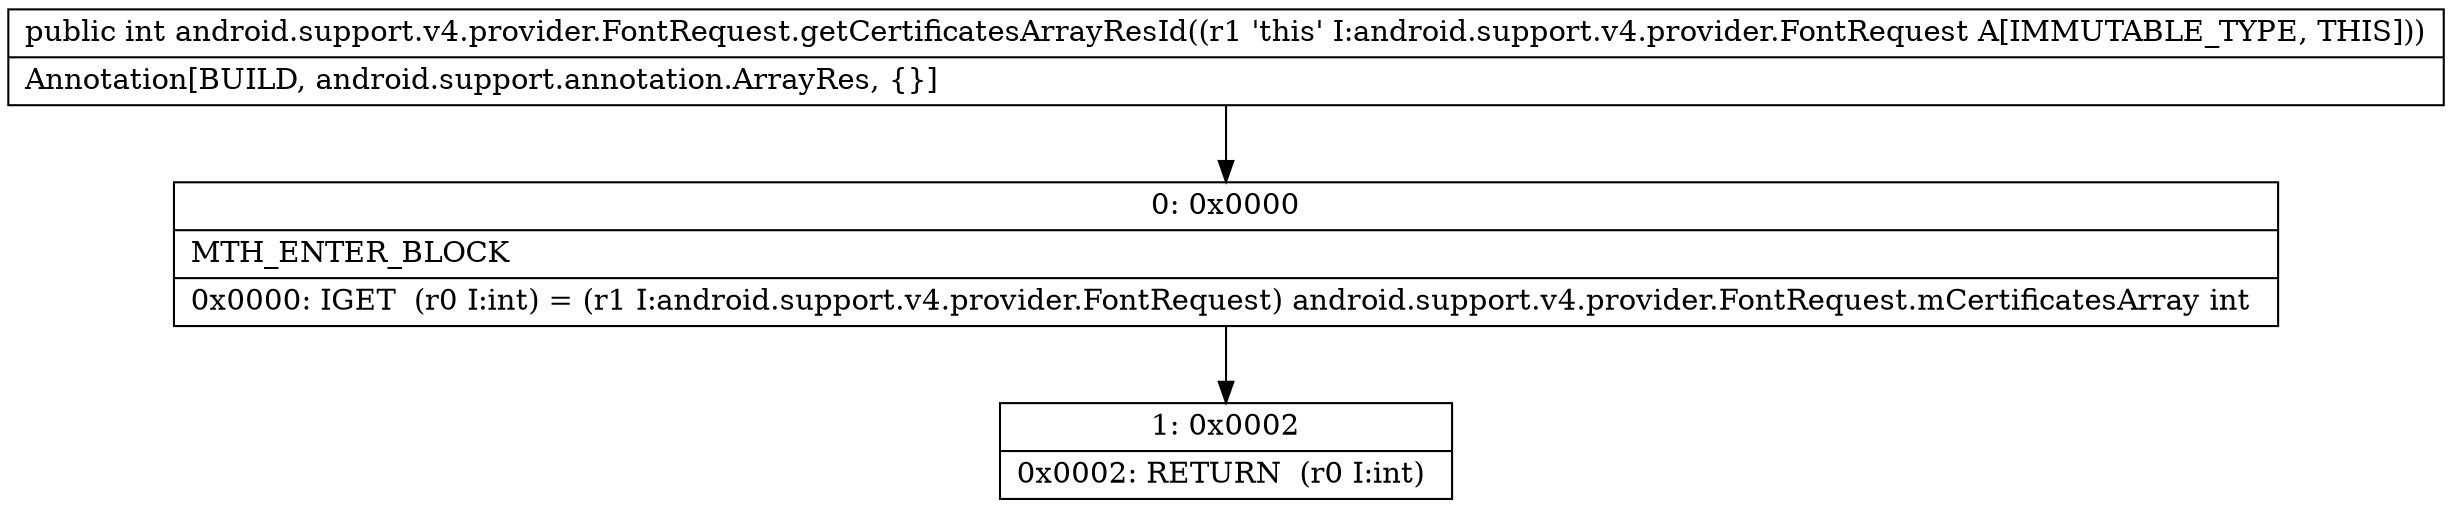 digraph "CFG forandroid.support.v4.provider.FontRequest.getCertificatesArrayResId()I" {
Node_0 [shape=record,label="{0\:\ 0x0000|MTH_ENTER_BLOCK\l|0x0000: IGET  (r0 I:int) = (r1 I:android.support.v4.provider.FontRequest) android.support.v4.provider.FontRequest.mCertificatesArray int \l}"];
Node_1 [shape=record,label="{1\:\ 0x0002|0x0002: RETURN  (r0 I:int) \l}"];
MethodNode[shape=record,label="{public int android.support.v4.provider.FontRequest.getCertificatesArrayResId((r1 'this' I:android.support.v4.provider.FontRequest A[IMMUTABLE_TYPE, THIS]))  | Annotation[BUILD, android.support.annotation.ArrayRes, \{\}]\l}"];
MethodNode -> Node_0;
Node_0 -> Node_1;
}

